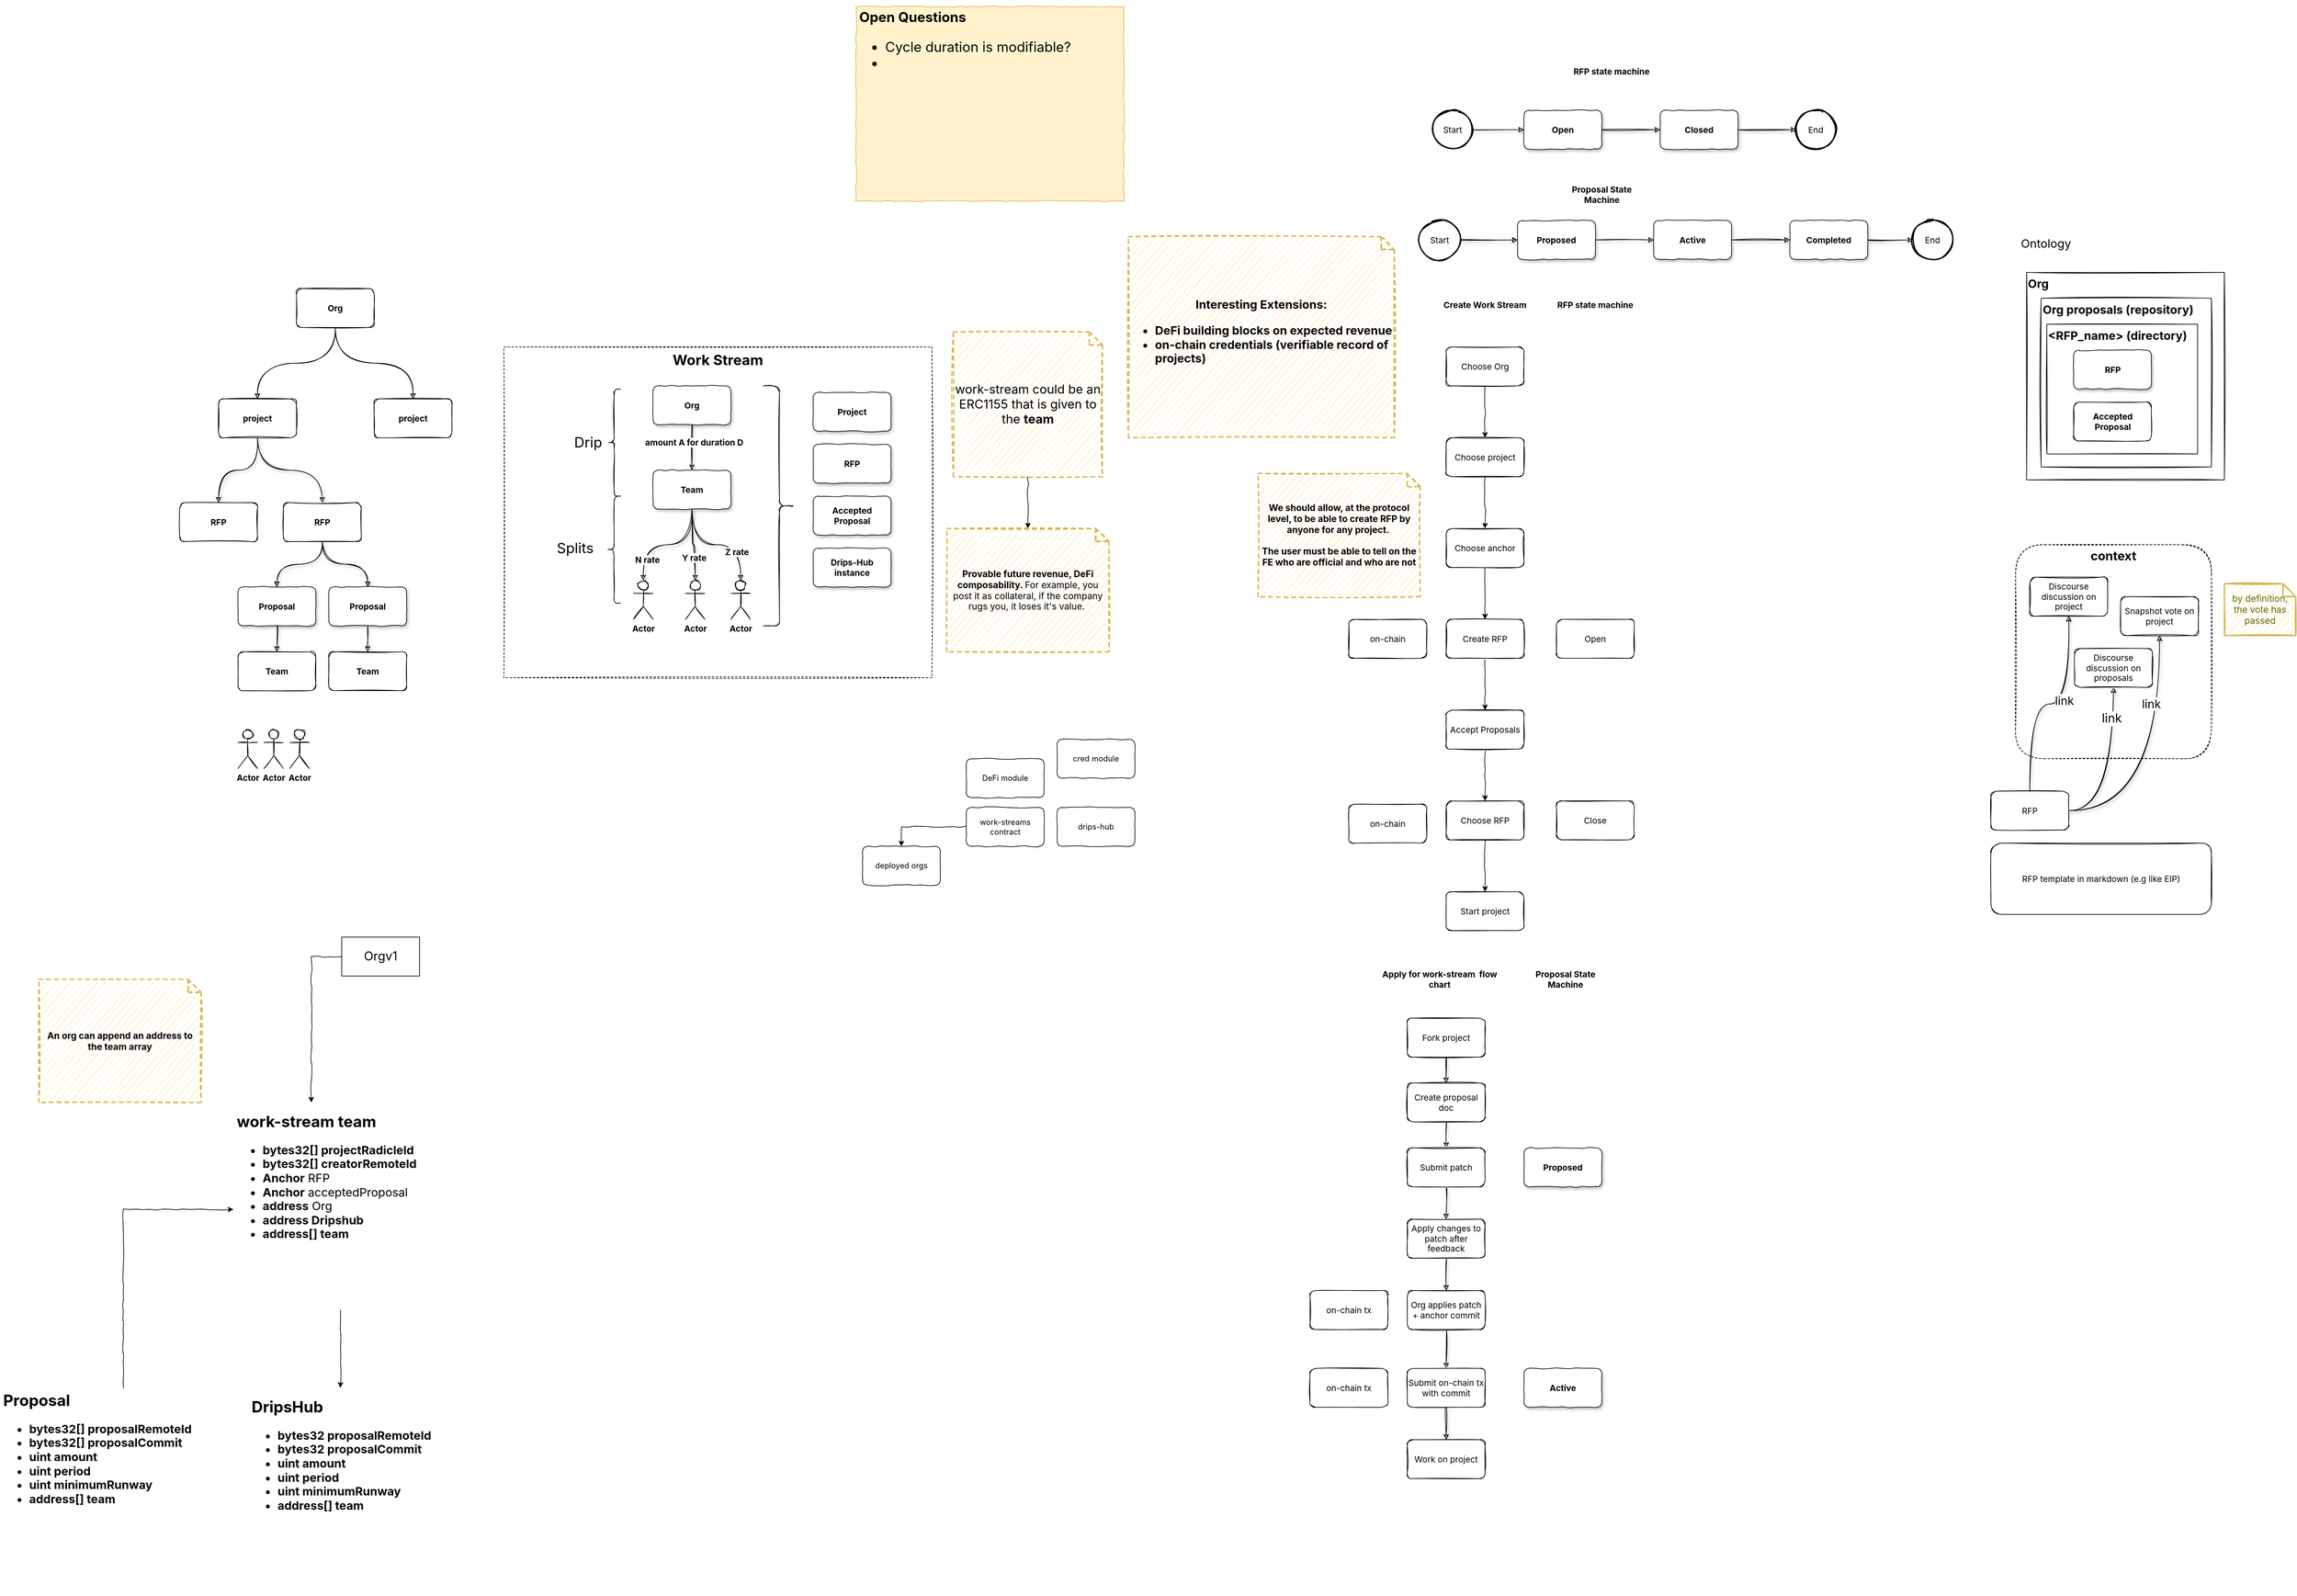 <mxfile version="15.9.6" type="github">
  <diagram id="aFoFvylehnQIZ880cugu" name="Page-1">
    <mxGraphModel dx="3543" dy="2469" grid="1" gridSize="10" guides="1" tooltips="1" connect="1" arrows="1" fold="1" page="1" pageScale="1" pageWidth="827" pageHeight="1169" math="0" shadow="0">
      <root>
        <mxCell id="0" />
        <mxCell id="1" parent="0" />
        <mxCell id="pgXHUsl6ziU6hxeNJN-O-145" value="&lt;b&gt;&lt;font style=&quot;font-size: 22px&quot;&gt;Work Stream&lt;/font&gt;&lt;/b&gt;" style="rounded=0;whiteSpace=wrap;html=1;shadow=0;glass=0;dashed=1;sketch=1;fontFamily=Inter;fontSize=18;strokeWidth=1;fillColor=none;verticalAlign=top;fontSource=https%3A%2F%2Ffonts.googleapis.com%2Fcss%3Ffamily%3DInter;comic=1;" parent="1" vertex="1">
          <mxGeometry x="-563" y="315" width="660" height="510" as="geometry" />
        </mxCell>
        <mxCell id="pgXHUsl6ziU6hxeNJN-O-133" value="&lt;span&gt;&lt;font style=&quot;font-size: 19px&quot;&gt;context&lt;/font&gt;&lt;/span&gt;" style="rounded=1;whiteSpace=wrap;html=1;shadow=0;glass=0;sketch=1;fontFamily=Inter;fontSource=https%3A%2F%2Ffonts.googleapis.com%2Fcss%3Ffamily%3DInter;fontSize=18;strokeWidth=1;dashed=1;fillColor=none;align=center;verticalAlign=top;fontStyle=1;comic=1;" parent="1" vertex="1">
          <mxGeometry x="1768" y="620" width="302" height="330" as="geometry" />
        </mxCell>
        <mxCell id="pgXHUsl6ziU6hxeNJN-O-117" value="Org" style="rounded=0;whiteSpace=wrap;html=1;shadow=0;glass=0;sketch=1;fontFamily=Inter;fontSource=https%3A%2F%2Ffonts.googleapis.com%2Fcss%3Ffamily%3DInter;fontSize=18;strokeWidth=1;verticalAlign=top;align=left;fontStyle=1;comic=1;" parent="1" vertex="1">
          <mxGeometry x="1785" y="200" width="305" height="320" as="geometry" />
        </mxCell>
        <mxCell id="pgXHUsl6ziU6hxeNJN-O-116" value="Org proposals (repository)" style="rounded=0;whiteSpace=wrap;html=1;shadow=0;glass=0;sketch=1;fontFamily=Inter;fontSource=https%3A%2F%2Ffonts.googleapis.com%2Fcss%3Ffamily%3DInter;fontSize=18;strokeWidth=1;verticalAlign=top;align=left;fontStyle=1;comic=1;" parent="1" vertex="1">
          <mxGeometry x="1807.5" y="240" width="262.5" height="260" as="geometry" />
        </mxCell>
        <mxCell id="pgXHUsl6ziU6hxeNJN-O-3" style="edgeStyle=orthogonalEdgeStyle;rounded=0;orthogonalLoop=1;jettySize=auto;html=1;entryX=0.5;entryY=0;entryDx=0;entryDy=0;sketch=1;fixDash=0;curveFitting=1;strokeOpacity=100;curved=1;fontStyle=1;fontSize=13;fontFamily=Inter;fontSource=https%3A%2F%2Ffonts.googleapis.com%2Fcss%3Ffamily%3DInter;comic=1;" parent="1" source="pgXHUsl6ziU6hxeNJN-O-1" target="pgXHUsl6ziU6hxeNJN-O-2" edge="1">
          <mxGeometry relative="1" as="geometry" />
        </mxCell>
        <mxCell id="pgXHUsl6ziU6hxeNJN-O-5" style="edgeStyle=orthogonalEdgeStyle;rounded=0;orthogonalLoop=1;jettySize=auto;html=1;entryX=0.5;entryY=0;entryDx=0;entryDy=0;sketch=1;fixDash=0;curveFitting=1;strokeOpacity=100;curved=1;fontStyle=1;fontSize=13;fontFamily=Inter;fontSource=https%3A%2F%2Ffonts.googleapis.com%2Fcss%3Ffamily%3DInter;comic=1;" parent="1" source="pgXHUsl6ziU6hxeNJN-O-1" target="pgXHUsl6ziU6hxeNJN-O-4" edge="1">
          <mxGeometry relative="1" as="geometry" />
        </mxCell>
        <mxCell id="pgXHUsl6ziU6hxeNJN-O-1" value="Org" style="rounded=1;whiteSpace=wrap;html=1;sketch=1;fixDash=0;curveFitting=1;glass=0;strokeOpacity=100;fontStyle=1;fontSize=13;fontFamily=Inter;fontSource=https%3A%2F%2Ffonts.googleapis.com%2Fcss%3Ffamily%3DInter;comic=1;" parent="1" vertex="1">
          <mxGeometry x="-883" y="225" width="120" height="60" as="geometry" />
        </mxCell>
        <mxCell id="pgXHUsl6ziU6hxeNJN-O-10" style="edgeStyle=orthogonalEdgeStyle;curved=1;rounded=0;sketch=1;curveFitting=1;orthogonalLoop=1;jettySize=auto;html=1;entryX=0.5;entryY=0;entryDx=0;entryDy=0;shadow=1;fontStyle=1;fontSize=13;fontFamily=Inter;fontSource=https%3A%2F%2Ffonts.googleapis.com%2Fcss%3Ffamily%3DInter;comic=1;" parent="1" source="pgXHUsl6ziU6hxeNJN-O-2" target="pgXHUsl6ziU6hxeNJN-O-9" edge="1">
          <mxGeometry relative="1" as="geometry" />
        </mxCell>
        <mxCell id="pgXHUsl6ziU6hxeNJN-O-11" style="edgeStyle=orthogonalEdgeStyle;curved=1;rounded=0;sketch=1;curveFitting=1;orthogonalLoop=1;jettySize=auto;html=1;shadow=1;fontStyle=1;fontSize=13;fontFamily=Inter;fontSource=https%3A%2F%2Ffonts.googleapis.com%2Fcss%3Ffamily%3DInter;comic=1;" parent="1" source="pgXHUsl6ziU6hxeNJN-O-2" target="pgXHUsl6ziU6hxeNJN-O-8" edge="1">
          <mxGeometry relative="1" as="geometry" />
        </mxCell>
        <mxCell id="pgXHUsl6ziU6hxeNJN-O-2" value="project" style="rounded=1;whiteSpace=wrap;html=1;sketch=1;fixDash=0;curveFitting=1;strokeOpacity=100;fontStyle=1;fontSize=13;fontFamily=Inter;fontSource=https%3A%2F%2Ffonts.googleapis.com%2Fcss%3Ffamily%3DInter;comic=1;" parent="1" vertex="1">
          <mxGeometry x="-1003" y="395" width="120" height="60" as="geometry" />
        </mxCell>
        <mxCell id="pgXHUsl6ziU6hxeNJN-O-4" value="project" style="rounded=1;whiteSpace=wrap;html=1;sketch=1;fixDash=0;curveFitting=1;strokeOpacity=100;fontStyle=1;fontSize=13;fontFamily=Inter;fontSource=https%3A%2F%2Ffonts.googleapis.com%2Fcss%3Ffamily%3DInter;comic=1;" parent="1" vertex="1">
          <mxGeometry x="-763" y="395" width="120" height="60" as="geometry" />
        </mxCell>
        <mxCell id="pgXHUsl6ziU6hxeNJN-O-12" style="edgeStyle=orthogonalEdgeStyle;curved=1;rounded=0;sketch=1;curveFitting=1;orthogonalLoop=1;jettySize=auto;html=1;shadow=1;entryX=0.5;entryY=0;entryDx=0;entryDy=0;fontStyle=1;fontSize=13;fontFamily=Inter;fontSource=https%3A%2F%2Ffonts.googleapis.com%2Fcss%3Ffamily%3DInter;comic=1;" parent="1" source="pgXHUsl6ziU6hxeNJN-O-8" target="pgXHUsl6ziU6hxeNJN-O-13" edge="1">
          <mxGeometry relative="1" as="geometry">
            <mxPoint x="-793" y="685" as="targetPoint" />
          </mxGeometry>
        </mxCell>
        <mxCell id="pgXHUsl6ziU6hxeNJN-O-15" style="edgeStyle=orthogonalEdgeStyle;curved=1;rounded=0;sketch=1;curveFitting=1;orthogonalLoop=1;jettySize=auto;html=1;shadow=1;fontStyle=1;fontSize=13;fontFamily=Inter;fontSource=https%3A%2F%2Ffonts.googleapis.com%2Fcss%3Ffamily%3DInter;comic=1;" parent="1" source="pgXHUsl6ziU6hxeNJN-O-8" target="pgXHUsl6ziU6hxeNJN-O-14" edge="1">
          <mxGeometry relative="1" as="geometry" />
        </mxCell>
        <mxCell id="pgXHUsl6ziU6hxeNJN-O-8" value="RFP" style="rounded=1;whiteSpace=wrap;html=1;sketch=1;fixDash=0;curveFitting=1;strokeOpacity=100;fontStyle=1;fontSize=13;fontFamily=Inter;fontSource=https%3A%2F%2Ffonts.googleapis.com%2Fcss%3Ffamily%3DInter;comic=1;" parent="1" vertex="1">
          <mxGeometry x="-903" y="555" width="120" height="60" as="geometry" />
        </mxCell>
        <mxCell id="pgXHUsl6ziU6hxeNJN-O-9" value="RFP" style="rounded=1;whiteSpace=wrap;html=1;sketch=1;fixDash=0;curveFitting=1;strokeOpacity=100;fontStyle=1;fontSize=13;fontFamily=Inter;fontSource=https%3A%2F%2Ffonts.googleapis.com%2Fcss%3Ffamily%3DInter;comic=1;" parent="1" vertex="1">
          <mxGeometry x="-1063" y="555" width="120" height="60" as="geometry" />
        </mxCell>
        <mxCell id="pgXHUsl6ziU6hxeNJN-O-16" style="edgeStyle=orthogonalEdgeStyle;curved=1;rounded=0;sketch=1;curveFitting=1;orthogonalLoop=1;jettySize=auto;html=1;shadow=1;fontStyle=1;fontSize=13;fontFamily=Inter;fontSource=https%3A%2F%2Ffonts.googleapis.com%2Fcss%3Ffamily%3DInter;comic=1;" parent="1" source="pgXHUsl6ziU6hxeNJN-O-13" edge="1">
          <mxGeometry relative="1" as="geometry">
            <mxPoint x="-773" y="785" as="targetPoint" />
          </mxGeometry>
        </mxCell>
        <mxCell id="pgXHUsl6ziU6hxeNJN-O-13" value="Proposal" style="rounded=1;whiteSpace=wrap;html=1;shadow=1;glass=0;fontStyle=1;fontSize=13;fontFamily=Inter;fontSource=https%3A%2F%2Ffonts.googleapis.com%2Fcss%3Ffamily%3DInter;comic=1;" parent="1" vertex="1">
          <mxGeometry x="-833" y="685" width="120" height="60" as="geometry" />
        </mxCell>
        <mxCell id="pgXHUsl6ziU6hxeNJN-O-44" style="edgeStyle=orthogonalEdgeStyle;curved=1;rounded=0;sketch=1;curveFitting=1;orthogonalLoop=1;jettySize=auto;html=1;entryX=0.5;entryY=0;entryDx=0;entryDy=0;shadow=1;fontStyle=1;fontSize=13;fontFamily=Inter;fontSource=https%3A%2F%2Ffonts.googleapis.com%2Fcss%3Ffamily%3DInter;comic=1;" parent="1" source="pgXHUsl6ziU6hxeNJN-O-14" target="pgXHUsl6ziU6hxeNJN-O-43" edge="1">
          <mxGeometry relative="1" as="geometry" />
        </mxCell>
        <mxCell id="pgXHUsl6ziU6hxeNJN-O-14" value="Proposal" style="rounded=1;whiteSpace=wrap;html=1;shadow=1;glass=0;fontStyle=1;fontSize=13;fontFamily=Inter;fontSource=https%3A%2F%2Ffonts.googleapis.com%2Fcss%3Ffamily%3DInter;comic=1;" parent="1" vertex="1">
          <mxGeometry x="-973" y="685" width="120" height="60" as="geometry" />
        </mxCell>
        <mxCell id="pgXHUsl6ziU6hxeNJN-O-40" value="Proposal State&lt;br style=&quot;font-size: 13px;&quot;&gt;Machine" style="text;html=1;strokeColor=none;fillColor=none;align=center;verticalAlign=middle;whiteSpace=wrap;rounded=0;shadow=1;glass=0;sketch=1;fontStyle=1;strokeWidth=0;fontFamily=Inter;fontSource=https%3A%2F%2Ffonts.googleapis.com%2Fcss%3Ffamily%3DInter;fontSize=13;comic=1;" parent="1" vertex="1">
          <mxGeometry x="1040" y="50" width="180" height="60" as="geometry" />
        </mxCell>
        <mxCell id="pgXHUsl6ziU6hxeNJN-O-42" value="Team" style="rounded=1;whiteSpace=wrap;html=1;shadow=0;glass=0;sketch=1;strokeWidth=1;fontStyle=1;fontSize=13;fontFamily=Inter;fontSource=https%3A%2F%2Ffonts.googleapis.com%2Fcss%3Ffamily%3DInter;comic=1;" parent="1" vertex="1">
          <mxGeometry x="-833" y="785" width="120" height="60" as="geometry" />
        </mxCell>
        <mxCell id="pgXHUsl6ziU6hxeNJN-O-43" value="Team" style="rounded=1;whiteSpace=wrap;html=1;shadow=0;glass=0;sketch=1;strokeWidth=1;fontStyle=1;fontSize=13;fontFamily=Inter;fontSource=https%3A%2F%2Ffonts.googleapis.com%2Fcss%3Ffamily%3DInter;comic=1;" parent="1" vertex="1">
          <mxGeometry x="-973" y="785" width="120" height="60" as="geometry" />
        </mxCell>
        <mxCell id="pgXHUsl6ziU6hxeNJN-O-47" value="Actor" style="shape=umlActor;verticalLabelPosition=bottom;verticalAlign=top;html=1;outlineConnect=0;rounded=1;shadow=0;glass=0;sketch=1;strokeWidth=1;fontStyle=1;fontSize=13;fontFamily=Inter;fontSource=https%3A%2F%2Ffonts.googleapis.com%2Fcss%3Ffamily%3DInter;comic=1;" parent="1" vertex="1">
          <mxGeometry x="-973" y="905" width="30" height="60" as="geometry" />
        </mxCell>
        <mxCell id="pgXHUsl6ziU6hxeNJN-O-48" value="Actor" style="shape=umlActor;verticalLabelPosition=bottom;verticalAlign=top;html=1;outlineConnect=0;rounded=1;shadow=0;glass=0;sketch=1;strokeWidth=1;fontStyle=1;fontSize=13;fontFamily=Inter;fontSource=https%3A%2F%2Ffonts.googleapis.com%2Fcss%3Ffamily%3DInter;comic=1;" parent="1" vertex="1">
          <mxGeometry x="-363" y="675" width="30" height="60" as="geometry" />
        </mxCell>
        <mxCell id="pgXHUsl6ziU6hxeNJN-O-59" style="edgeStyle=orthogonalEdgeStyle;curved=1;rounded=0;sketch=1;curveFitting=1;orthogonalLoop=1;jettySize=auto;html=1;entryX=0.5;entryY=0;entryDx=0;entryDy=0;shadow=1;fontFamily=Inter;fontSource=https%3A%2F%2Ffonts.googleapis.com%2Fcss%3Ffamily%3DInter;fontSize=13;comic=1;" parent="1" source="pgXHUsl6ziU6hxeNJN-O-49" target="pgXHUsl6ziU6hxeNJN-O-50" edge="1">
          <mxGeometry relative="1" as="geometry" />
        </mxCell>
        <mxCell id="pgXHUsl6ziU6hxeNJN-O-60" value="amount A for duration D" style="edgeLabel;html=1;align=center;verticalAlign=middle;resizable=0;points=[];fontSize=13;fontFamily=Inter;fontStyle=1;fontSource=https%3A%2F%2Ffonts.googleapis.com%2Fcss%3Ffamily%3DInter;comic=1;" parent="pgXHUsl6ziU6hxeNJN-O-59" vertex="1" connectable="0">
          <mxGeometry x="-0.233" y="3" relative="1" as="geometry">
            <mxPoint as="offset" />
          </mxGeometry>
        </mxCell>
        <mxCell id="pgXHUsl6ziU6hxeNJN-O-49" value="Org" style="rounded=1;whiteSpace=wrap;html=1;shadow=1;glass=0;fontStyle=1;fontSize=13;fontFamily=Inter;fontSource=https%3A%2F%2Ffonts.googleapis.com%2Fcss%3Ffamily%3DInter;comic=1;" parent="1" vertex="1">
          <mxGeometry x="-333" y="375" width="120" height="60" as="geometry" />
        </mxCell>
        <mxCell id="pgXHUsl6ziU6hxeNJN-O-53" style="edgeStyle=orthogonalEdgeStyle;curved=1;rounded=0;sketch=1;curveFitting=1;orthogonalLoop=1;jettySize=auto;html=1;shadow=1;entryX=0.5;entryY=0;entryDx=0;entryDy=0;entryPerimeter=0;fontStyle=1;fontSize=13;fontFamily=Inter;fontSource=https%3A%2F%2Ffonts.googleapis.com%2Fcss%3Ffamily%3DInter;comic=1;" parent="1" source="pgXHUsl6ziU6hxeNJN-O-50" target="pgXHUsl6ziU6hxeNJN-O-48" edge="1">
          <mxGeometry relative="1" as="geometry">
            <mxPoint x="-343.0" y="605" as="targetPoint" />
          </mxGeometry>
        </mxCell>
        <mxCell id="pgXHUsl6ziU6hxeNJN-O-56" value="N rate" style="edgeLabel;html=1;align=center;verticalAlign=middle;resizable=0;points=[];fontStyle=1;fontSize=13;fontFamily=Inter;fontSource=https%3A%2F%2Ffonts.googleapis.com%2Fcss%3Ffamily%3DInter;comic=1;" parent="pgXHUsl6ziU6hxeNJN-O-53" vertex="1" connectable="0">
          <mxGeometry x="0.655" y="6" relative="1" as="geometry">
            <mxPoint as="offset" />
          </mxGeometry>
        </mxCell>
        <mxCell id="pgXHUsl6ziU6hxeNJN-O-54" style="edgeStyle=orthogonalEdgeStyle;curved=1;rounded=0;sketch=1;curveFitting=1;orthogonalLoop=1;jettySize=auto;html=1;entryX=0.5;entryY=0;entryDx=0;entryDy=0;entryPerimeter=0;shadow=1;fontStyle=1;fontSize=13;fontFamily=Inter;fontSource=https%3A%2F%2Ffonts.googleapis.com%2Fcss%3Ffamily%3DInter;comic=1;" parent="1" source="pgXHUsl6ziU6hxeNJN-O-50" target="pgXHUsl6ziU6hxeNJN-O-51" edge="1">
          <mxGeometry relative="1" as="geometry" />
        </mxCell>
        <mxCell id="pgXHUsl6ziU6hxeNJN-O-57" value="Y rate" style="edgeLabel;html=1;align=center;verticalAlign=middle;resizable=0;points=[];fontStyle=1;fontSize=13;fontFamily=Inter;fontSource=https%3A%2F%2Ffonts.googleapis.com%2Fcss%3Ffamily%3DInter;comic=1;" parent="pgXHUsl6ziU6hxeNJN-O-54" vertex="1" connectable="0">
          <mxGeometry x="0.387" y="-2" relative="1" as="geometry">
            <mxPoint as="offset" />
          </mxGeometry>
        </mxCell>
        <mxCell id="pgXHUsl6ziU6hxeNJN-O-55" style="edgeStyle=orthogonalEdgeStyle;curved=1;rounded=0;sketch=1;curveFitting=1;orthogonalLoop=1;jettySize=auto;html=1;entryX=0.5;entryY=0;entryDx=0;entryDy=0;entryPerimeter=0;shadow=1;fontStyle=1;fontSize=13;fontFamily=Inter;fontSource=https%3A%2F%2Ffonts.googleapis.com%2Fcss%3Ffamily%3DInter;comic=1;" parent="1" source="pgXHUsl6ziU6hxeNJN-O-50" target="pgXHUsl6ziU6hxeNJN-O-52" edge="1">
          <mxGeometry relative="1" as="geometry" />
        </mxCell>
        <mxCell id="pgXHUsl6ziU6hxeNJN-O-58" value="Z rate" style="edgeLabel;html=1;align=center;verticalAlign=middle;resizable=0;points=[];fontStyle=1;fontSize=13;fontFamily=Inter;fontSource=https%3A%2F%2Ffonts.googleapis.com%2Fcss%3Ffamily%3DInter;comic=1;" parent="pgXHUsl6ziU6hxeNJN-O-55" vertex="1" connectable="0">
          <mxGeometry x="0.523" y="-6" relative="1" as="geometry">
            <mxPoint as="offset" />
          </mxGeometry>
        </mxCell>
        <mxCell id="pgXHUsl6ziU6hxeNJN-O-50" value="Team" style="rounded=1;whiteSpace=wrap;html=1;shadow=1;glass=0;fontStyle=1;fontSize=13;fontFamily=Inter;fontSource=https%3A%2F%2Ffonts.googleapis.com%2Fcss%3Ffamily%3DInter;comic=1;" parent="1" vertex="1">
          <mxGeometry x="-333" y="505" width="120" height="60" as="geometry" />
        </mxCell>
        <mxCell id="pgXHUsl6ziU6hxeNJN-O-51" value="Actor" style="shape=umlActor;verticalLabelPosition=bottom;verticalAlign=top;html=1;outlineConnect=0;rounded=1;shadow=0;glass=0;sketch=1;strokeWidth=1;fontStyle=1;fontSize=13;fontFamily=Inter;fontSource=https%3A%2F%2Ffonts.googleapis.com%2Fcss%3Ffamily%3DInter;comic=1;" parent="1" vertex="1">
          <mxGeometry x="-283" y="675" width="30" height="60" as="geometry" />
        </mxCell>
        <mxCell id="pgXHUsl6ziU6hxeNJN-O-52" value="Actor" style="shape=umlActor;verticalLabelPosition=bottom;verticalAlign=top;html=1;outlineConnect=0;rounded=1;shadow=0;glass=0;sketch=1;strokeWidth=1;fontStyle=1;fontSize=13;fontFamily=Inter;fontSource=https%3A%2F%2Ffonts.googleapis.com%2Fcss%3Ffamily%3DInter;comic=1;" parent="1" vertex="1">
          <mxGeometry x="-213" y="675" width="30" height="60" as="geometry" />
        </mxCell>
        <mxCell id="pgXHUsl6ziU6hxeNJN-O-61" value="RFP" style="rounded=1;whiteSpace=wrap;html=1;shadow=1;glass=0;fontStyle=1;fontSize=13;fontFamily=Inter;fontSource=https%3A%2F%2Ffonts.googleapis.com%2Fcss%3Ffamily%3DInter;comic=1;" parent="1" vertex="1">
          <mxGeometry x="-86" y="465" width="120" height="60" as="geometry" />
        </mxCell>
        <mxCell id="pgXHUsl6ziU6hxeNJN-O-62" value="" style="shape=curlyBracket;whiteSpace=wrap;html=1;rounded=1;flipH=1;shadow=0;glass=0;sketch=1;fontFamily=Inter;fontSource=https%3A%2F%2Ffonts.googleapis.com%2Fcss%3Ffamily%3DInter;fontSize=13;strokeWidth=1;comic=1;" parent="1" vertex="1">
          <mxGeometry x="-163" y="375" width="50" height="370" as="geometry" />
        </mxCell>
        <mxCell id="pgXHUsl6ziU6hxeNJN-O-63" value="Accepted Proposal" style="rounded=1;whiteSpace=wrap;html=1;shadow=1;glass=0;fontStyle=1;fontSize=13;fontFamily=Inter;fontSource=https%3A%2F%2Ffonts.googleapis.com%2Fcss%3Ffamily%3DInter;comic=1;" parent="1" vertex="1">
          <mxGeometry x="-86" y="545" width="120" height="60" as="geometry" />
        </mxCell>
        <mxCell id="pgXHUsl6ziU6hxeNJN-O-65" style="edgeStyle=orthogonalEdgeStyle;curved=1;rounded=0;sketch=1;curveFitting=1;orthogonalLoop=1;jettySize=auto;html=1;shadow=1;fontFamily=Inter;fontSource=https%3A%2F%2Ffonts.googleapis.com%2Fcss%3Ffamily%3DInter;fontSize=13;comic=1;" parent="1" source="pgXHUsl6ziU6hxeNJN-O-64" edge="1">
          <mxGeometry relative="1" as="geometry">
            <mxPoint x="1210" y="150" as="targetPoint" />
          </mxGeometry>
        </mxCell>
        <mxCell id="pgXHUsl6ziU6hxeNJN-O-64" value="Proposed" style="rounded=1;whiteSpace=wrap;html=1;shadow=1;glass=0;fontStyle=1;fontSize=13;fontFamily=Inter;fontSource=https%3A%2F%2Ffonts.googleapis.com%2Fcss%3Ffamily%3DInter;comic=1;" parent="1" vertex="1">
          <mxGeometry x="1000" y="120" width="120" height="60" as="geometry" />
        </mxCell>
        <mxCell id="pgXHUsl6ziU6hxeNJN-O-67" style="edgeStyle=orthogonalEdgeStyle;curved=1;rounded=0;sketch=1;curveFitting=1;orthogonalLoop=1;jettySize=auto;html=1;shadow=1;fontFamily=Inter;fontSource=https%3A%2F%2Ffonts.googleapis.com%2Fcss%3Ffamily%3DInter;fontSize=13;comic=1;" parent="1" source="pgXHUsl6ziU6hxeNJN-O-66" edge="1">
          <mxGeometry relative="1" as="geometry">
            <mxPoint x="1420" y="150" as="targetPoint" />
          </mxGeometry>
        </mxCell>
        <mxCell id="pgXHUsl6ziU6hxeNJN-O-66" value="Active" style="rounded=1;whiteSpace=wrap;html=1;shadow=1;glass=0;fontStyle=1;fontSize=13;fontFamily=Inter;fontSource=https%3A%2F%2Ffonts.googleapis.com%2Fcss%3Ffamily%3DInter;comic=1;" parent="1" vertex="1">
          <mxGeometry x="1210" y="120" width="120" height="60" as="geometry" />
        </mxCell>
        <mxCell id="pgXHUsl6ziU6hxeNJN-O-73" style="edgeStyle=orthogonalEdgeStyle;curved=1;rounded=0;sketch=1;curveFitting=1;orthogonalLoop=1;jettySize=auto;html=1;entryX=0;entryY=0.5;entryDx=0;entryDy=0;entryPerimeter=0;shadow=1;fontFamily=Inter;fontSource=https%3A%2F%2Ffonts.googleapis.com%2Fcss%3Ffamily%3DInter;fontSize=13;comic=1;" parent="1" source="pgXHUsl6ziU6hxeNJN-O-68" target="pgXHUsl6ziU6hxeNJN-O-72" edge="1">
          <mxGeometry relative="1" as="geometry" />
        </mxCell>
        <mxCell id="pgXHUsl6ziU6hxeNJN-O-68" value="Completed" style="rounded=1;whiteSpace=wrap;html=1;shadow=1;glass=0;fontStyle=1;fontSize=13;fontFamily=Inter;fontSource=https%3A%2F%2Ffonts.googleapis.com%2Fcss%3Ffamily%3DInter;comic=1;" parent="1" vertex="1">
          <mxGeometry x="1420" y="120" width="120" height="60" as="geometry" />
        </mxCell>
        <mxCell id="pgXHUsl6ziU6hxeNJN-O-70" style="edgeStyle=orthogonalEdgeStyle;curved=1;rounded=0;sketch=1;curveFitting=1;orthogonalLoop=1;jettySize=auto;html=1;entryX=0;entryY=0.5;entryDx=0;entryDy=0;shadow=1;fontFamily=Inter;fontSource=https%3A%2F%2Ffonts.googleapis.com%2Fcss%3Ffamily%3DInter;fontSize=13;comic=1;" parent="1" source="pgXHUsl6ziU6hxeNJN-O-69" target="pgXHUsl6ziU6hxeNJN-O-64" edge="1">
          <mxGeometry relative="1" as="geometry" />
        </mxCell>
        <mxCell id="pgXHUsl6ziU6hxeNJN-O-69" value="Start" style="strokeWidth=2;html=1;shape=mxgraph.flowchart.start_2;whiteSpace=wrap;rounded=1;shadow=0;glass=0;sketch=1;fontFamily=Inter;fontSource=https%3A%2F%2Ffonts.googleapis.com%2Fcss%3Ffamily%3DInter;fontSize=13;comic=1;" parent="1" vertex="1">
          <mxGeometry x="850" y="120" width="60" height="60" as="geometry" />
        </mxCell>
        <mxCell id="pgXHUsl6ziU6hxeNJN-O-72" value="End" style="strokeWidth=2;html=1;shape=mxgraph.flowchart.start_2;whiteSpace=wrap;rounded=1;shadow=0;glass=0;sketch=1;fontFamily=Inter;fontSource=https%3A%2F%2Ffonts.googleapis.com%2Fcss%3Ffamily%3DInter;fontSize=13;comic=1;" parent="1" vertex="1">
          <mxGeometry x="1610" y="120" width="60" height="60" as="geometry" />
        </mxCell>
        <mxCell id="pgXHUsl6ziU6hxeNJN-O-76" value="Actor" style="shape=umlActor;verticalLabelPosition=bottom;verticalAlign=top;html=1;outlineConnect=0;rounded=1;shadow=0;glass=0;sketch=1;strokeWidth=1;fontStyle=1;fontSize=13;fontFamily=Inter;fontSource=https%3A%2F%2Ffonts.googleapis.com%2Fcss%3Ffamily%3DInter;comic=1;" parent="1" vertex="1">
          <mxGeometry x="-933" y="905" width="30" height="60" as="geometry" />
        </mxCell>
        <mxCell id="pgXHUsl6ziU6hxeNJN-O-77" value="Actor" style="shape=umlActor;verticalLabelPosition=bottom;verticalAlign=top;html=1;outlineConnect=0;rounded=1;shadow=0;glass=0;sketch=1;strokeWidth=1;fontStyle=1;fontSize=13;fontFamily=Inter;fontSource=https%3A%2F%2Ffonts.googleapis.com%2Fcss%3Ffamily%3DInter;comic=1;" parent="1" vertex="1">
          <mxGeometry x="-893" y="905" width="30" height="60" as="geometry" />
        </mxCell>
        <mxCell id="pgXHUsl6ziU6hxeNJN-O-165" style="edgeStyle=orthogonalEdgeStyle;curved=1;rounded=0;sketch=1;curveFitting=1;orthogonalLoop=1;jettySize=auto;html=1;entryX=0.5;entryY=0;entryDx=0;entryDy=0;shadow=1;fontFamily=Inter;fontSize=19;fontColor=#000000;fontSource=https%3A%2F%2Ffonts.googleapis.com%2Fcss%3Ffamily%3DInter;comic=1;" parent="1" source="pgXHUsl6ziU6hxeNJN-O-78" target="pgXHUsl6ziU6hxeNJN-O-79" edge="1">
          <mxGeometry relative="1" as="geometry" />
        </mxCell>
        <mxCell id="pgXHUsl6ziU6hxeNJN-O-78" value="Fork project" style="rounded=1;whiteSpace=wrap;html=1;shadow=0;glass=0;sketch=1;fontFamily=Inter;fontSource=https%3A%2F%2Ffonts.googleapis.com%2Fcss%3Ffamily%3DInter;fontSize=13;strokeWidth=1;comic=1;" parent="1" vertex="1">
          <mxGeometry x="830" y="1350" width="120" height="60" as="geometry" />
        </mxCell>
        <mxCell id="pgXHUsl6ziU6hxeNJN-O-166" style="edgeStyle=orthogonalEdgeStyle;curved=1;rounded=0;sketch=1;curveFitting=1;orthogonalLoop=1;jettySize=auto;html=1;entryX=0.5;entryY=0;entryDx=0;entryDy=0;shadow=1;fontFamily=Inter;fontSize=19;fontColor=#000000;fontSource=https%3A%2F%2Ffonts.googleapis.com%2Fcss%3Ffamily%3DInter;comic=1;" parent="1" source="pgXHUsl6ziU6hxeNJN-O-79" target="pgXHUsl6ziU6hxeNJN-O-81" edge="1">
          <mxGeometry relative="1" as="geometry" />
        </mxCell>
        <mxCell id="pgXHUsl6ziU6hxeNJN-O-79" value="Create proposal doc" style="rounded=1;whiteSpace=wrap;html=1;shadow=0;glass=0;sketch=1;fontFamily=Inter;fontSource=https%3A%2F%2Ffonts.googleapis.com%2Fcss%3Ffamily%3DInter;fontSize=13;strokeWidth=1;comic=1;" parent="1" vertex="1">
          <mxGeometry x="830" y="1450" width="120" height="60" as="geometry" />
        </mxCell>
        <mxCell id="pgXHUsl6ziU6hxeNJN-O-95" style="edgeStyle=orthogonalEdgeStyle;curved=1;rounded=0;sketch=1;curveFitting=1;orthogonalLoop=1;jettySize=auto;html=1;shadow=1;fontFamily=Inter;fontSource=https%3A%2F%2Ffonts.googleapis.com%2Fcss%3Ffamily%3DInter;fontSize=13;comic=1;" parent="1" source="pgXHUsl6ziU6hxeNJN-O-81" target="pgXHUsl6ziU6hxeNJN-O-93" edge="1">
          <mxGeometry relative="1" as="geometry" />
        </mxCell>
        <mxCell id="pgXHUsl6ziU6hxeNJN-O-81" value="Submit patch" style="rounded=1;whiteSpace=wrap;html=1;shadow=0;glass=0;sketch=1;fontFamily=Inter;fontSource=https%3A%2F%2Ffonts.googleapis.com%2Fcss%3Ffamily%3DInter;fontSize=13;strokeWidth=1;comic=1;" parent="1" vertex="1">
          <mxGeometry x="830" y="1550" width="120" height="60" as="geometry" />
        </mxCell>
        <mxCell id="pgXHUsl6ziU6hxeNJN-O-147" style="edgeStyle=orthogonalEdgeStyle;curved=1;rounded=0;sketch=1;curveFitting=1;orthogonalLoop=1;jettySize=auto;html=1;entryX=0.5;entryY=0;entryDx=0;entryDy=0;shadow=1;fontFamily=Inter;fontSize=22;fontSource=https%3A%2F%2Ffonts.googleapis.com%2Fcss%3Ffamily%3DInter;comic=1;" parent="1" source="pgXHUsl6ziU6hxeNJN-O-84" target="pgXHUsl6ziU6hxeNJN-O-98" edge="1">
          <mxGeometry relative="1" as="geometry" />
        </mxCell>
        <mxCell id="pgXHUsl6ziU6hxeNJN-O-84" value="Org applies patch + anchor commit" style="rounded=1;whiteSpace=wrap;html=1;shadow=0;glass=0;sketch=1;fontFamily=Inter;fontSource=https%3A%2F%2Ffonts.googleapis.com%2Fcss%3Ffamily%3DInter;fontSize=13;strokeWidth=1;comic=1;" parent="1" vertex="1">
          <mxGeometry x="830" y="1770" width="120" height="60" as="geometry" />
        </mxCell>
        <mxCell id="pgXHUsl6ziU6hxeNJN-O-90" value="Proposed" style="rounded=1;whiteSpace=wrap;html=1;shadow=1;glass=0;fontStyle=1;fontSize=13;fontFamily=Inter;fontSource=https%3A%2F%2Ffonts.googleapis.com%2Fcss%3Ffamily%3DInter;comic=1;" parent="1" vertex="1">
          <mxGeometry x="1010" y="1550" width="120" height="60" as="geometry" />
        </mxCell>
        <mxCell id="pgXHUsl6ziU6hxeNJN-O-91" value="Active" style="rounded=1;whiteSpace=wrap;html=1;shadow=1;glass=0;fontStyle=1;fontSize=13;fontFamily=Inter;fontSource=https%3A%2F%2Ffonts.googleapis.com%2Fcss%3Ffamily%3DInter;comic=1;" parent="1" vertex="1">
          <mxGeometry x="1010" y="1890" width="120" height="60" as="geometry" />
        </mxCell>
        <mxCell id="pgXHUsl6ziU6hxeNJN-O-94" style="edgeStyle=orthogonalEdgeStyle;curved=1;rounded=0;sketch=1;curveFitting=1;orthogonalLoop=1;jettySize=auto;html=1;entryX=0.5;entryY=0;entryDx=0;entryDy=0;shadow=1;fontFamily=Inter;fontSource=https%3A%2F%2Ffonts.googleapis.com%2Fcss%3Ffamily%3DInter;fontSize=13;comic=1;" parent="1" source="pgXHUsl6ziU6hxeNJN-O-93" target="pgXHUsl6ziU6hxeNJN-O-84" edge="1">
          <mxGeometry relative="1" as="geometry" />
        </mxCell>
        <mxCell id="pgXHUsl6ziU6hxeNJN-O-93" value="Apply changes to patch after feedback" style="rounded=1;whiteSpace=wrap;html=1;shadow=0;glass=0;sketch=1;fontFamily=Inter;fontSource=https%3A%2F%2Ffonts.googleapis.com%2Fcss%3Ffamily%3DInter;fontSize=13;strokeWidth=1;comic=1;" parent="1" vertex="1">
          <mxGeometry x="830" y="1660" width="120" height="60" as="geometry" />
        </mxCell>
        <mxCell id="pgXHUsl6ziU6hxeNJN-O-146" style="edgeStyle=orthogonalEdgeStyle;curved=1;rounded=0;sketch=1;curveFitting=1;orthogonalLoop=1;jettySize=auto;html=1;entryX=0.5;entryY=0;entryDx=0;entryDy=0;shadow=1;fontFamily=Inter;fontSize=22;fontSource=https%3A%2F%2Ffonts.googleapis.com%2Fcss%3Ffamily%3DInter;comic=1;" parent="1" source="pgXHUsl6ziU6hxeNJN-O-98" target="pgXHUsl6ziU6hxeNJN-O-99" edge="1">
          <mxGeometry relative="1" as="geometry" />
        </mxCell>
        <mxCell id="pgXHUsl6ziU6hxeNJN-O-98" value="Submit on-chain tx with commit" style="rounded=1;whiteSpace=wrap;html=1;shadow=0;glass=0;sketch=1;fontFamily=Inter;fontSource=https%3A%2F%2Ffonts.googleapis.com%2Fcss%3Ffamily%3DInter;fontSize=13;strokeWidth=1;comic=1;" parent="1" vertex="1">
          <mxGeometry x="830" y="1890" width="120" height="60" as="geometry" />
        </mxCell>
        <mxCell id="pgXHUsl6ziU6hxeNJN-O-99" value="Work on project" style="rounded=1;whiteSpace=wrap;html=1;shadow=0;glass=0;sketch=1;fontFamily=Inter;fontSource=https%3A%2F%2Ffonts.googleapis.com%2Fcss%3Ffamily%3DInter;fontSize=13;strokeWidth=1;comic=1;" parent="1" vertex="1">
          <mxGeometry x="830" y="2000" width="120" height="60" as="geometry" />
        </mxCell>
        <mxCell id="pgXHUsl6ziU6hxeNJN-O-110" value="Proposal State&lt;br style=&quot;font-size: 13px;&quot;&gt;Machine" style="text;html=1;strokeColor=none;fillColor=none;align=center;verticalAlign=middle;whiteSpace=wrap;rounded=0;shadow=1;glass=0;sketch=1;fontStyle=1;strokeWidth=0;fontFamily=Inter;fontSource=https%3A%2F%2Ffonts.googleapis.com%2Fcss%3Ffamily%3DInter;fontSize=13;comic=1;" parent="1" vertex="1">
          <mxGeometry x="984" y="1260" width="180" height="60" as="geometry" />
        </mxCell>
        <mxCell id="pgXHUsl6ziU6hxeNJN-O-111" value="Apply for work-stream&amp;nbsp; flow chart" style="text;html=1;strokeColor=none;fillColor=none;align=center;verticalAlign=middle;whiteSpace=wrap;rounded=0;shadow=1;glass=0;sketch=1;fontStyle=1;strokeWidth=0;fontFamily=Inter;fontSource=https%3A%2F%2Ffonts.googleapis.com%2Fcss%3Ffamily%3DInter;fontSize=13;comic=1;" parent="1" vertex="1">
          <mxGeometry x="790" y="1260" width="180" height="60" as="geometry" />
        </mxCell>
        <mxCell id="pgXHUsl6ziU6hxeNJN-O-112" value="&amp;lt;RFP_name&amp;gt; (directory)" style="rounded=0;whiteSpace=wrap;html=1;shadow=0;glass=0;sketch=1;fontFamily=Inter;fontSource=https%3A%2F%2Ffonts.googleapis.com%2Fcss%3Ffamily%3DInter;fontSize=18;strokeWidth=1;align=left;verticalAlign=top;fontStyle=1;comic=1;" parent="1" vertex="1">
          <mxGeometry x="1816.25" y="280" width="232.5" height="200" as="geometry" />
        </mxCell>
        <mxCell id="pgXHUsl6ziU6hxeNJN-O-114" value="RFP" style="rounded=1;whiteSpace=wrap;html=1;shadow=1;glass=0;fontStyle=1;fontSize=13;fontFamily=Inter;fontSource=https%3A%2F%2Ffonts.googleapis.com%2Fcss%3Ffamily%3DInter;comic=1;" parent="1" vertex="1">
          <mxGeometry x="1857.5" y="320" width="120" height="60" as="geometry" />
        </mxCell>
        <mxCell id="pgXHUsl6ziU6hxeNJN-O-115" value="Accepted Proposal" style="rounded=1;whiteSpace=wrap;html=1;shadow=0;glass=0;sketch=1;fontFamily=Inter;fontSource=https%3A%2F%2Ffonts.googleapis.com%2Fcss%3Ffamily%3DInter;fontSize=13;strokeWidth=1;fontStyle=1;comic=1;" parent="1" vertex="1">
          <mxGeometry x="1857.5" y="400" width="120" height="60" as="geometry" />
        </mxCell>
        <mxCell id="pgXHUsl6ziU6hxeNJN-O-119" value="Ontology" style="text;html=1;strokeColor=none;fillColor=none;align=center;verticalAlign=middle;whiteSpace=wrap;rounded=0;shadow=0;glass=0;sketch=1;fontFamily=Inter;fontSource=https%3A%2F%2Ffonts.googleapis.com%2Fcss%3Ffamily%3DInter;fontSize=18;comic=1;" parent="1" vertex="1">
          <mxGeometry x="1785" y="140" width="60" height="30" as="geometry" />
        </mxCell>
        <mxCell id="pgXHUsl6ziU6hxeNJN-O-125" style="edgeStyle=orthogonalEdgeStyle;curved=1;rounded=0;sketch=1;curveFitting=1;orthogonalLoop=1;jettySize=auto;html=1;shadow=1;fontFamily=Inter;fontSource=https%3A%2F%2Ffonts.googleapis.com%2Fcss%3Ffamily%3DInter;fontSize=18;comic=1;" parent="1" source="pgXHUsl6ziU6hxeNJN-O-122" edge="1">
          <mxGeometry relative="1" as="geometry">
            <mxPoint x="1850.0" y="730" as="targetPoint" />
          </mxGeometry>
        </mxCell>
        <mxCell id="pgXHUsl6ziU6hxeNJN-O-126" value="link" style="edgeLabel;html=1;align=center;verticalAlign=middle;resizable=0;points=[];fontSize=18;fontFamily=Inter;fontSource=https%3A%2F%2Ffonts.googleapis.com%2Fcss%3Ffamily%3DInter;comic=1;" parent="pgXHUsl6ziU6hxeNJN-O-125" vertex="1" connectable="0">
          <mxGeometry x="0.133" y="6" relative="1" as="geometry">
            <mxPoint as="offset" />
          </mxGeometry>
        </mxCell>
        <mxCell id="pgXHUsl6ziU6hxeNJN-O-129" style="edgeStyle=orthogonalEdgeStyle;curved=1;rounded=0;sketch=1;curveFitting=1;orthogonalLoop=1;jettySize=auto;html=1;shadow=1;fontFamily=Inter;fontSource=https%3A%2F%2Ffonts.googleapis.com%2Fcss%3Ffamily%3DInter;fontSize=18;comic=1;" parent="1" source="pgXHUsl6ziU6hxeNJN-O-122" edge="1">
          <mxGeometry relative="1" as="geometry">
            <mxPoint x="1990.0" y="760" as="targetPoint" />
          </mxGeometry>
        </mxCell>
        <mxCell id="pgXHUsl6ziU6hxeNJN-O-131" value="link" style="edgeLabel;html=1;align=center;verticalAlign=middle;resizable=0;points=[];fontSize=18;fontFamily=Inter;fontSource=https%3A%2F%2Ffonts.googleapis.com%2Fcss%3Ffamily%3DInter;comic=1;" parent="pgXHUsl6ziU6hxeNJN-O-129" vertex="1" connectable="0">
          <mxGeometry x="-0.357" y="18" relative="1" as="geometry">
            <mxPoint x="-5" y="-147" as="offset" />
          </mxGeometry>
        </mxCell>
        <mxCell id="pgXHUsl6ziU6hxeNJN-O-139" style="edgeStyle=orthogonalEdgeStyle;curved=1;rounded=0;sketch=1;curveFitting=1;orthogonalLoop=1;jettySize=auto;html=1;entryX=0.5;entryY=1;entryDx=0;entryDy=0;shadow=1;fontFamily=Inter;fontSource=https%3A%2F%2Ffonts.googleapis.com%2Fcss%3Ffamily%3DInter;fontSize=19;comic=1;" parent="1" source="pgXHUsl6ziU6hxeNJN-O-122" target="pgXHUsl6ziU6hxeNJN-O-137" edge="1">
          <mxGeometry relative="1" as="geometry" />
        </mxCell>
        <mxCell id="pgXHUsl6ziU6hxeNJN-O-140" value="link" style="edgeLabel;html=1;align=center;verticalAlign=middle;resizable=0;points=[];fontSize=19;fontFamily=Inter;fontSource=https%3A%2F%2Ffonts.googleapis.com%2Fcss%3Ffamily%3DInter;comic=1;" parent="pgXHUsl6ziU6hxeNJN-O-139" vertex="1" connectable="0">
          <mxGeometry x="0.629" y="3" relative="1" as="geometry">
            <mxPoint as="offset" />
          </mxGeometry>
        </mxCell>
        <mxCell id="pgXHUsl6ziU6hxeNJN-O-122" value="RFP" style="rounded=1;whiteSpace=wrap;html=1;shadow=0;glass=0;sketch=1;fontFamily=Inter;fontSource=https%3A%2F%2Ffonts.googleapis.com%2Fcss%3Ffamily%3DInter;fontSize=13;strokeWidth=1;comic=1;" parent="1" vertex="1">
          <mxGeometry x="1730" y="1000" width="120" height="60" as="geometry" />
        </mxCell>
        <mxCell id="pgXHUsl6ziU6hxeNJN-O-127" value="Discourse discussion on project" style="rounded=1;whiteSpace=wrap;html=1;shadow=0;glass=0;sketch=1;fontFamily=Inter;fontSource=https%3A%2F%2Ffonts.googleapis.com%2Fcss%3Ffamily%3DInter;fontSize=13;strokeWidth=1;comic=1;" parent="1" vertex="1">
          <mxGeometry x="1790" y="670" width="120" height="60" as="geometry" />
        </mxCell>
        <mxCell id="pgXHUsl6ziU6hxeNJN-O-130" value="Snapshot vote on project" style="rounded=1;whiteSpace=wrap;html=1;shadow=0;glass=0;sketch=1;fontFamily=Inter;fontSource=https%3A%2F%2Ffonts.googleapis.com%2Fcss%3Ffamily%3DInter;fontSize=13;strokeWidth=1;comic=1;" parent="1" vertex="1">
          <mxGeometry x="1930" y="700" width="120" height="60" as="geometry" />
        </mxCell>
        <mxCell id="pgXHUsl6ziU6hxeNJN-O-132" value="by definition, the vote has passed" style="shape=note;strokeWidth=2;fontSize=14;size=20;whiteSpace=wrap;html=1;fillColor=#fff2cc;strokeColor=#d6b656;fontColor=#666600;rounded=1;shadow=0;glass=0;sketch=1;fontFamily=Inter;fontSource=https%3A%2F%2Ffonts.googleapis.com%2Fcss%3Ffamily%3DInter;comic=1;" parent="1" vertex="1">
          <mxGeometry x="2090" y="680" width="110.0" height="80" as="geometry" />
        </mxCell>
        <mxCell id="pgXHUsl6ziU6hxeNJN-O-137" value="Discourse discussion on proposals" style="rounded=1;whiteSpace=wrap;html=1;shadow=0;glass=0;sketch=1;fontFamily=Inter;fontSource=https%3A%2F%2Ffonts.googleapis.com%2Fcss%3Ffamily%3DInter;fontSize=13;strokeWidth=1;comic=1;" parent="1" vertex="1">
          <mxGeometry x="1859" y="780" width="120" height="60" as="geometry" />
        </mxCell>
        <mxCell id="Ib6DeROVkXsYVczCvPkx-58" style="edgeStyle=orthogonalEdgeStyle;rounded=0;orthogonalLoop=1;jettySize=auto;html=1;fontSize=19;fontFamily=Inter;fontSource=https%3A%2F%2Ffonts.googleapis.com%2Fcss%3Ffamily%3DInter;comic=1;" edge="1" parent="1" source="pgXHUsl6ziU6hxeNJN-O-142">
          <mxGeometry relative="1" as="geometry">
            <mxPoint x="-815" y="1920" as="targetPoint" />
          </mxGeometry>
        </mxCell>
        <mxCell id="pgXHUsl6ziU6hxeNJN-O-142" value="&lt;h1 style=&quot;font-size: 24px&quot;&gt;&lt;font style=&quot;font-size: 24px&quot;&gt;work-stream team&lt;/font&gt;&lt;/h1&gt;&lt;h1 style=&quot;font-size: 24px&quot;&gt;&lt;ul style=&quot;font-size: 18px&quot;&gt;&lt;li&gt;&lt;font&gt;bytes32[] projectRadicleId&lt;/font&gt;&lt;/li&gt;&lt;li&gt;&lt;font&gt;bytes32[] creatorRemoteId&lt;/font&gt;&lt;/li&gt;&lt;li&gt;&lt;font&gt;Anchor&lt;span style=&quot;font-weight: 400&quot;&gt;&amp;nbsp;RFP&lt;/span&gt;&lt;/font&gt;&lt;/li&gt;&lt;li&gt;&lt;font&gt;Anchor&lt;span style=&quot;font-weight: 400&quot;&gt;&amp;nbsp;acceptedProposal&lt;/span&gt;&lt;/font&gt;&lt;/li&gt;&lt;li&gt;&lt;font&gt;address&lt;span style=&quot;font-weight: 400&quot;&gt; Org&lt;/span&gt;&lt;/font&gt;&lt;/li&gt;&lt;li&gt;&lt;font&gt;address Dripshub&lt;/font&gt;&lt;/li&gt;&lt;li&gt;&lt;font&gt;address[] team&lt;/font&gt;&lt;/li&gt;&lt;/ul&gt;&lt;/h1&gt;" style="text;html=1;strokeColor=none;fillColor=none;spacing=5;spacingTop=-20;whiteSpace=wrap;overflow=hidden;rounded=0;shadow=0;glass=0;dashed=1;sketch=1;fontFamily=Inter;fontSource=https%3A%2F%2Ffonts.googleapis.com%2Fcss%3Ffamily%3DInter;fontSize=19;comic=1;" parent="1" vertex="1">
          <mxGeometry x="-980" y="1490" width="330" height="310" as="geometry" />
        </mxCell>
        <mxCell id="pgXHUsl6ziU6hxeNJN-O-144" value="Drips-Hub instance" style="rounded=1;whiteSpace=wrap;html=1;shadow=1;glass=0;fontStyle=1;fontSize=13;fontFamily=Inter;fontSource=https%3A%2F%2Ffonts.googleapis.com%2Fcss%3Ffamily%3DInter;comic=1;" parent="1" vertex="1">
          <mxGeometry x="-86" y="625" width="120" height="60" as="geometry" />
        </mxCell>
        <mxCell id="pgXHUsl6ziU6hxeNJN-O-152" value="" style="shape=curlyBracket;whiteSpace=wrap;html=1;rounded=1;flipH=0;shadow=0;glass=0;sketch=1;fontFamily=Inter;fontSource=https%3A%2F%2Ffonts.googleapis.com%2Fcss%3Ffamily%3DInter;fontSize=13;strokeWidth=1;flipV=0;comic=1;" parent="1" vertex="1">
          <mxGeometry x="-403" y="545" width="20" height="165" as="geometry" />
        </mxCell>
        <mxCell id="pgXHUsl6ziU6hxeNJN-O-154" value="" style="shape=curlyBracket;whiteSpace=wrap;html=1;rounded=1;flipH=0;shadow=0;glass=0;sketch=1;fontFamily=Inter;fontSource=https%3A%2F%2Ffonts.googleapis.com%2Fcss%3Ffamily%3DInter;fontSize=13;strokeWidth=1;flipV=0;comic=1;" parent="1" vertex="1">
          <mxGeometry x="-403" y="380" width="20" height="165" as="geometry" />
        </mxCell>
        <mxCell id="pgXHUsl6ziU6hxeNJN-O-155" value="Drip" style="text;html=1;strokeColor=none;fillColor=none;align=center;verticalAlign=middle;whiteSpace=wrap;rounded=0;shadow=0;glass=0;dashed=1;sketch=1;fontFamily=Inter;fontSize=22;fontSource=https%3A%2F%2Ffonts.googleapis.com%2Fcss%3Ffamily%3DInter;comic=1;" parent="1" vertex="1">
          <mxGeometry x="-463" y="447" width="60" height="30" as="geometry" />
        </mxCell>
        <mxCell id="pgXHUsl6ziU6hxeNJN-O-157" value="Splits" style="text;html=1;strokeColor=none;fillColor=none;align=center;verticalAlign=middle;whiteSpace=wrap;rounded=0;shadow=0;glass=0;dashed=1;sketch=1;fontFamily=Inter;fontSize=22;fontSource=https%3A%2F%2Ffonts.googleapis.com%2Fcss%3Ffamily%3DInter;comic=1;" parent="1" vertex="1">
          <mxGeometry x="-483" y="610" width="60" height="30" as="geometry" />
        </mxCell>
        <mxCell id="Ib6DeROVkXsYVczCvPkx-52" style="edgeStyle=orthogonalEdgeStyle;rounded=0;orthogonalLoop=1;jettySize=auto;html=1;fontSize=19;fontFamily=Inter;fontSource=https%3A%2F%2Ffonts.googleapis.com%2Fcss%3Ffamily%3DInter;comic=1;" edge="1" parent="1" source="pgXHUsl6ziU6hxeNJN-O-158" target="pgXHUsl6ziU6hxeNJN-O-163">
          <mxGeometry relative="1" as="geometry" />
        </mxCell>
        <mxCell id="pgXHUsl6ziU6hxeNJN-O-158" value="work-stream could be an ERC1155 that is given to the &lt;b&gt;team&lt;/b&gt;" style="shape=note;strokeWidth=2;fontSize=19;size=20;whiteSpace=wrap;html=1;fillColor=#fff2cc;strokeColor=#d6b656;fontColor=#000000;rounded=1;shadow=0;glass=0;dashed=1;sketch=1;fontFamily=Inter;perimeterSpacing=1;fontSource=https%3A%2F%2Ffonts.googleapis.com%2Fcss%3Ffamily%3DInter;comic=1;" parent="1" vertex="1">
          <mxGeometry x="130" y="292" width="230" height="223" as="geometry" />
        </mxCell>
        <mxCell id="pgXHUsl6ziU6hxeNJN-O-159" value="Project" style="rounded=1;whiteSpace=wrap;html=1;shadow=1;glass=0;fontStyle=1;fontSize=13;fontFamily=Inter;fontSource=https%3A%2F%2Ffonts.googleapis.com%2Fcss%3Ffamily%3DInter;comic=1;" parent="1" vertex="1">
          <mxGeometry x="-86" y="385" width="120" height="60" as="geometry" />
        </mxCell>
        <mxCell id="pgXHUsl6ziU6hxeNJN-O-161" value="RFP template in markdown (e.g like EIP)" style="rounded=1;whiteSpace=wrap;html=1;shadow=0;glass=0;sketch=1;fontFamily=Inter;fontSource=https%3A%2F%2Ffonts.googleapis.com%2Fcss%3Ffamily%3DInter;fontSize=13;strokeWidth=1;comic=1;" parent="1" vertex="1">
          <mxGeometry x="1730" y="1080" width="340" height="110" as="geometry" />
        </mxCell>
        <mxCell id="pgXHUsl6ziU6hxeNJN-O-163" value="Provable future revenue, DeFi composability. &lt;span style=&quot;font-weight: normal&quot;&gt;For example, you post it as collateral, if the company rugs you, it loses it&#39;s value.&amp;nbsp;&lt;/span&gt;" style="shape=note;strokeWidth=2;fontSize=14;size=20;whiteSpace=wrap;html=1;fillColor=#fff2cc;strokeColor=#d6b656;fontColor=#000000;rounded=1;shadow=0;glass=0;dashed=1;sketch=1;fontFamily=Inter;fontStyle=1;fontSource=https%3A%2F%2Ffonts.googleapis.com%2Fcss%3Ffamily%3DInter;comic=1;" parent="1" vertex="1">
          <mxGeometry x="120" y="595" width="250" height="190" as="geometry" />
        </mxCell>
        <mxCell id="pgXHUsl6ziU6hxeNJN-O-170" style="edgeStyle=orthogonalEdgeStyle;curved=1;rounded=0;sketch=1;curveFitting=1;orthogonalLoop=1;jettySize=auto;html=1;entryX=0;entryY=0.5;entryDx=0;entryDy=0;shadow=1;fontFamily=Inter;fontSize=19;fontColor=#000000;fontSource=https%3A%2F%2Ffonts.googleapis.com%2Fcss%3Ffamily%3DInter;comic=1;" parent="1" source="pgXHUsl6ziU6hxeNJN-O-167" target="pgXHUsl6ziU6hxeNJN-O-169" edge="1">
          <mxGeometry relative="1" as="geometry" />
        </mxCell>
        <mxCell id="pgXHUsl6ziU6hxeNJN-O-167" value="Open" style="rounded=1;whiteSpace=wrap;html=1;shadow=1;glass=0;fontStyle=1;fontSize=13;fontFamily=Inter;fontSource=https%3A%2F%2Ffonts.googleapis.com%2Fcss%3Ffamily%3DInter;comic=1;" parent="1" vertex="1">
          <mxGeometry x="1010" y="-50" width="120" height="60" as="geometry" />
        </mxCell>
        <mxCell id="pgXHUsl6ziU6hxeNJN-O-174" style="edgeStyle=orthogonalEdgeStyle;curved=1;rounded=0;sketch=1;curveFitting=1;orthogonalLoop=1;jettySize=auto;html=1;shadow=1;fontFamily=Inter;fontSize=19;fontColor=#000000;fontSource=https%3A%2F%2Ffonts.googleapis.com%2Fcss%3Ffamily%3DInter;comic=1;" parent="1" source="pgXHUsl6ziU6hxeNJN-O-169" target="pgXHUsl6ziU6hxeNJN-O-173" edge="1">
          <mxGeometry relative="1" as="geometry" />
        </mxCell>
        <mxCell id="pgXHUsl6ziU6hxeNJN-O-169" value="Closed" style="rounded=1;whiteSpace=wrap;html=1;shadow=1;glass=0;fontStyle=1;fontSize=13;fontFamily=Inter;fontSource=https%3A%2F%2Ffonts.googleapis.com%2Fcss%3Ffamily%3DInter;comic=1;" parent="1" vertex="1">
          <mxGeometry x="1220" y="-50" width="120" height="60" as="geometry" />
        </mxCell>
        <mxCell id="pgXHUsl6ziU6hxeNJN-O-172" style="edgeStyle=orthogonalEdgeStyle;curved=1;rounded=0;sketch=1;curveFitting=1;orthogonalLoop=1;jettySize=auto;html=1;entryX=0;entryY=0.5;entryDx=0;entryDy=0;shadow=1;fontFamily=Inter;fontSize=19;fontColor=#000000;fontSource=https%3A%2F%2Ffonts.googleapis.com%2Fcss%3Ffamily%3DInter;comic=1;" parent="1" source="pgXHUsl6ziU6hxeNJN-O-171" target="pgXHUsl6ziU6hxeNJN-O-167" edge="1">
          <mxGeometry relative="1" as="geometry" />
        </mxCell>
        <mxCell id="pgXHUsl6ziU6hxeNJN-O-171" value="Start" style="strokeWidth=2;html=1;shape=mxgraph.flowchart.start_2;whiteSpace=wrap;rounded=1;shadow=0;glass=0;sketch=1;fontFamily=Inter;fontSource=https%3A%2F%2Ffonts.googleapis.com%2Fcss%3Ffamily%3DInter;fontSize=13;comic=1;" parent="1" vertex="1">
          <mxGeometry x="870" y="-50" width="60" height="60" as="geometry" />
        </mxCell>
        <mxCell id="pgXHUsl6ziU6hxeNJN-O-173" value="End" style="strokeWidth=2;html=1;shape=mxgraph.flowchart.start_2;whiteSpace=wrap;rounded=1;shadow=0;glass=0;sketch=1;fontFamily=Inter;fontSource=https%3A%2F%2Ffonts.googleapis.com%2Fcss%3Ffamily%3DInter;fontSize=13;comic=1;" parent="1" vertex="1">
          <mxGeometry x="1430" y="-50" width="60" height="60" as="geometry" />
        </mxCell>
        <mxCell id="pgXHUsl6ziU6hxeNJN-O-175" value="RFP state machine" style="text;html=1;strokeColor=none;fillColor=none;align=center;verticalAlign=middle;whiteSpace=wrap;rounded=0;shadow=1;glass=0;sketch=1;fontStyle=1;strokeWidth=0;fontFamily=Inter;fontSource=https%3A%2F%2Ffonts.googleapis.com%2Fcss%3Ffamily%3DInter;fontSize=13;comic=1;" parent="1" vertex="1">
          <mxGeometry x="1055" y="-140" width="180" height="60" as="geometry" />
        </mxCell>
        <mxCell id="Ib6DeROVkXsYVczCvPkx-9" value="" style="edgeStyle=orthogonalEdgeStyle;rounded=0;orthogonalLoop=1;jettySize=auto;html=1;fontFamily=Inter;fontSource=https%3A%2F%2Ffonts.googleapis.com%2Fcss%3Ffamily%3DInter;comic=1;" edge="1" parent="1" source="Ib6DeROVkXsYVczCvPkx-7" target="Ib6DeROVkXsYVczCvPkx-8">
          <mxGeometry relative="1" as="geometry" />
        </mxCell>
        <mxCell id="Ib6DeROVkXsYVczCvPkx-7" value="Choose Org" style="rounded=1;whiteSpace=wrap;html=1;shadow=0;glass=0;sketch=1;fontFamily=Inter;fontSource=https%3A%2F%2Ffonts.googleapis.com%2Fcss%3Ffamily%3DInter;fontSize=13;strokeWidth=1;comic=1;" vertex="1" parent="1">
          <mxGeometry x="890" y="315" width="120" height="60" as="geometry" />
        </mxCell>
        <mxCell id="Ib6DeROVkXsYVczCvPkx-11" value="" style="edgeStyle=orthogonalEdgeStyle;rounded=0;orthogonalLoop=1;jettySize=auto;html=1;fontFamily=Inter;fontSource=https%3A%2F%2Ffonts.googleapis.com%2Fcss%3Ffamily%3DInter;comic=1;" edge="1" parent="1" source="Ib6DeROVkXsYVczCvPkx-8" target="Ib6DeROVkXsYVczCvPkx-10">
          <mxGeometry relative="1" as="geometry" />
        </mxCell>
        <mxCell id="Ib6DeROVkXsYVczCvPkx-8" value="Choose project" style="rounded=1;whiteSpace=wrap;html=1;shadow=0;glass=0;sketch=1;fontFamily=Inter;fontSource=https%3A%2F%2Ffonts.googleapis.com%2Fcss%3Ffamily%3DInter;fontSize=13;strokeWidth=1;comic=1;" vertex="1" parent="1">
          <mxGeometry x="890" y="455" width="120" height="60" as="geometry" />
        </mxCell>
        <mxCell id="Ib6DeROVkXsYVczCvPkx-13" value="" style="edgeStyle=orthogonalEdgeStyle;rounded=0;orthogonalLoop=1;jettySize=auto;html=1;fontFamily=Inter;fontSource=https%3A%2F%2Ffonts.googleapis.com%2Fcss%3Ffamily%3DInter;comic=1;" edge="1" parent="1" source="Ib6DeROVkXsYVczCvPkx-10" target="Ib6DeROVkXsYVczCvPkx-12">
          <mxGeometry relative="1" as="geometry" />
        </mxCell>
        <mxCell id="Ib6DeROVkXsYVczCvPkx-10" value="Choose anchor" style="rounded=1;whiteSpace=wrap;html=1;shadow=0;glass=0;sketch=1;fontFamily=Inter;fontSource=https%3A%2F%2Ffonts.googleapis.com%2Fcss%3Ffamily%3DInter;fontSize=13;strokeWidth=1;comic=1;" vertex="1" parent="1">
          <mxGeometry x="890" y="595" width="120" height="60" as="geometry" />
        </mxCell>
        <mxCell id="Ib6DeROVkXsYVczCvPkx-17" value="" style="edgeStyle=orthogonalEdgeStyle;rounded=0;orthogonalLoop=1;jettySize=auto;html=1;fontFamily=Inter;fontSource=https%3A%2F%2Ffonts.googleapis.com%2Fcss%3Ffamily%3DInter;comic=1;" edge="1" parent="1" source="Ib6DeROVkXsYVczCvPkx-12" target="Ib6DeROVkXsYVczCvPkx-16">
          <mxGeometry relative="1" as="geometry" />
        </mxCell>
        <mxCell id="Ib6DeROVkXsYVczCvPkx-12" value="Create RFP" style="rounded=1;whiteSpace=wrap;html=1;shadow=0;glass=0;sketch=1;fontFamily=Inter;fontSource=https%3A%2F%2Ffonts.googleapis.com%2Fcss%3Ffamily%3DInter;fontSize=13;strokeWidth=1;comic=1;" vertex="1" parent="1">
          <mxGeometry x="890" y="735" width="120" height="60" as="geometry" />
        </mxCell>
        <mxCell id="Ib6DeROVkXsYVczCvPkx-14" value="on-chain" style="rounded=1;whiteSpace=wrap;html=1;shadow=0;glass=0;sketch=1;fontFamily=Inter;fontSource=https%3A%2F%2Ffonts.googleapis.com%2Fcss%3Ffamily%3DInter;fontSize=13;strokeWidth=1;comic=1;" vertex="1" parent="1">
          <mxGeometry x="740" y="735" width="120" height="60" as="geometry" />
        </mxCell>
        <mxCell id="Ib6DeROVkXsYVczCvPkx-15" value="Open" style="rounded=1;whiteSpace=wrap;html=1;shadow=0;glass=0;sketch=1;fontFamily=Inter;fontSource=https%3A%2F%2Ffonts.googleapis.com%2Fcss%3Ffamily%3DInter;fontSize=13;strokeWidth=1;comic=1;" vertex="1" parent="1">
          <mxGeometry x="1060" y="735" width="120" height="60" as="geometry" />
        </mxCell>
        <mxCell id="Ib6DeROVkXsYVczCvPkx-19" value="" style="edgeStyle=orthogonalEdgeStyle;rounded=0;orthogonalLoop=1;jettySize=auto;html=1;fontFamily=Inter;fontSource=https%3A%2F%2Ffonts.googleapis.com%2Fcss%3Ffamily%3DInter;comic=1;" edge="1" parent="1" source="Ib6DeROVkXsYVczCvPkx-16" target="Ib6DeROVkXsYVczCvPkx-18">
          <mxGeometry relative="1" as="geometry" />
        </mxCell>
        <mxCell id="Ib6DeROVkXsYVczCvPkx-16" value="Accept Proposals" style="rounded=1;whiteSpace=wrap;html=1;shadow=0;glass=0;sketch=1;fontFamily=Inter;fontSource=https%3A%2F%2Ffonts.googleapis.com%2Fcss%3Ffamily%3DInter;fontSize=13;strokeWidth=1;comic=1;" vertex="1" parent="1">
          <mxGeometry x="890" y="875" width="120" height="60" as="geometry" />
        </mxCell>
        <mxCell id="Ib6DeROVkXsYVczCvPkx-22" value="" style="edgeStyle=orthogonalEdgeStyle;rounded=0;orthogonalLoop=1;jettySize=auto;html=1;fontFamily=Inter;fontSource=https%3A%2F%2Ffonts.googleapis.com%2Fcss%3Ffamily%3DInter;comic=1;" edge="1" parent="1" source="Ib6DeROVkXsYVczCvPkx-18" target="Ib6DeROVkXsYVczCvPkx-21">
          <mxGeometry relative="1" as="geometry" />
        </mxCell>
        <mxCell id="Ib6DeROVkXsYVczCvPkx-18" value="Choose RFP" style="rounded=1;whiteSpace=wrap;html=1;shadow=0;glass=0;sketch=1;fontFamily=Inter;fontSource=https%3A%2F%2Ffonts.googleapis.com%2Fcss%3Ffamily%3DInter;fontSize=13;strokeWidth=1;comic=1;" vertex="1" parent="1">
          <mxGeometry x="890" y="1015" width="120" height="60" as="geometry" />
        </mxCell>
        <mxCell id="Ib6DeROVkXsYVczCvPkx-20" value="Close" style="rounded=1;whiteSpace=wrap;html=1;shadow=0;glass=0;sketch=1;fontFamily=Inter;fontSource=https%3A%2F%2Ffonts.googleapis.com%2Fcss%3Ffamily%3DInter;fontSize=13;strokeWidth=1;comic=1;" vertex="1" parent="1">
          <mxGeometry x="1060" y="1015" width="120" height="60" as="geometry" />
        </mxCell>
        <mxCell id="Ib6DeROVkXsYVczCvPkx-21" value="Start project" style="rounded=1;whiteSpace=wrap;html=1;shadow=0;glass=0;sketch=1;fontFamily=Inter;fontSource=https%3A%2F%2Ffonts.googleapis.com%2Fcss%3Ffamily%3DInter;fontSize=13;strokeWidth=1;comic=1;" vertex="1" parent="1">
          <mxGeometry x="890" y="1155" width="120" height="60" as="geometry" />
        </mxCell>
        <mxCell id="Ib6DeROVkXsYVczCvPkx-23" value="on-chain" style="rounded=1;whiteSpace=wrap;html=1;shadow=0;glass=0;sketch=1;fontFamily=Inter;fontSource=https%3A%2F%2Ffonts.googleapis.com%2Fcss%3Ffamily%3DInter;fontSize=13;strokeWidth=1;comic=1;" vertex="1" parent="1">
          <mxGeometry x="740" y="1020" width="120" height="60" as="geometry" />
        </mxCell>
        <mxCell id="Ib6DeROVkXsYVczCvPkx-24" value="RFP state machine" style="text;html=1;strokeColor=none;fillColor=none;align=center;verticalAlign=middle;whiteSpace=wrap;rounded=0;shadow=1;glass=0;sketch=1;fontStyle=1;strokeWidth=0;fontFamily=Inter;fontSource=https%3A%2F%2Ffonts.googleapis.com%2Fcss%3Ffamily%3DInter;fontSize=13;comic=1;" vertex="1" parent="1">
          <mxGeometry x="1030" y="220" width="180" height="60" as="geometry" />
        </mxCell>
        <mxCell id="Ib6DeROVkXsYVczCvPkx-25" value="Create Work Stream" style="text;html=1;strokeColor=none;fillColor=none;align=center;verticalAlign=middle;whiteSpace=wrap;rounded=0;shadow=1;glass=0;sketch=1;fontStyle=1;strokeWidth=0;fontFamily=Inter;fontSource=https%3A%2F%2Ffonts.googleapis.com%2Fcss%3Ffamily%3DInter;fontSize=13;comic=1;" vertex="1" parent="1">
          <mxGeometry x="860" y="220" width="180" height="60" as="geometry" />
        </mxCell>
        <mxCell id="Ib6DeROVkXsYVczCvPkx-26" value="We should allow, at the protocol level, to be able to create RFP by anyone for any project.&amp;nbsp;&lt;br&gt;&lt;br&gt;The user must be able to tell on the FE who are official and who are not" style="shape=note;strokeWidth=2;fontSize=14;size=20;whiteSpace=wrap;html=1;fillColor=#fff2cc;strokeColor=#d6b656;fontColor=#000000;rounded=1;shadow=0;glass=0;dashed=1;sketch=1;fontFamily=Inter;fontStyle=1;fontSource=https%3A%2F%2Ffonts.googleapis.com%2Fcss%3Ffamily%3DInter;comic=1;" vertex="1" parent="1">
          <mxGeometry x="600" y="510" width="250" height="190" as="geometry" />
        </mxCell>
        <mxCell id="Ib6DeROVkXsYVczCvPkx-27" value="&lt;h1 style=&quot;font-size: 21px;&quot;&gt;Open Questions&lt;/h1&gt;&lt;div style=&quot;font-size: 21px;&quot;&gt;&lt;ul style=&quot;font-size: 21px;&quot;&gt;&lt;li style=&quot;font-size: 21px;&quot;&gt;Cycle duration is modifiable?&lt;/li&gt;&lt;li style=&quot;font-size: 21px;&quot;&gt;&amp;nbsp;&lt;/li&gt;&lt;/ul&gt;&lt;/div&gt;" style="text;html=1;strokeColor=#d6b656;fillColor=#fff2cc;spacing=5;spacingTop=-20;whiteSpace=wrap;overflow=hidden;rounded=0;fontSize=21;fontFamily=Inter;fontSource=https%3A%2F%2Ffonts.googleapis.com%2Fcss%3Ffamily%3DInter;comic=1;" vertex="1" parent="1">
          <mxGeometry x="-20" y="-210" width="413" height="300" as="geometry" />
        </mxCell>
        <mxCell id="Ib6DeROVkXsYVczCvPkx-32" style="edgeStyle=orthogonalEdgeStyle;rounded=0;orthogonalLoop=1;jettySize=auto;html=1;entryX=0.5;entryY=0;entryDx=0;entryDy=0;fontFamily=Inter;fontSource=https%3A%2F%2Ffonts.googleapis.com%2Fcss%3Ffamily%3DInter;comic=1;" edge="1" parent="1" source="Ib6DeROVkXsYVczCvPkx-28" target="Ib6DeROVkXsYVczCvPkx-31">
          <mxGeometry relative="1" as="geometry" />
        </mxCell>
        <mxCell id="Ib6DeROVkXsYVczCvPkx-28" value="work-streams contract" style="rounded=1;whiteSpace=wrap;html=1;fontFamily=Inter;fontSource=https%3A%2F%2Ffonts.googleapis.com%2Fcss%3Ffamily%3DInter;comic=1;" vertex="1" parent="1">
          <mxGeometry x="150" y="1025" width="120" height="60" as="geometry" />
        </mxCell>
        <mxCell id="Ib6DeROVkXsYVczCvPkx-29" value="drips-hub" style="rounded=1;whiteSpace=wrap;html=1;fontFamily=Inter;fontSource=https%3A%2F%2Ffonts.googleapis.com%2Fcss%3Ffamily%3DInter;comic=1;" vertex="1" parent="1">
          <mxGeometry x="290" y="1025" width="120" height="60" as="geometry" />
        </mxCell>
        <mxCell id="Ib6DeROVkXsYVczCvPkx-31" value="deployed orgs" style="rounded=1;whiteSpace=wrap;html=1;fontFamily=Inter;fontSource=https%3A%2F%2Ffonts.googleapis.com%2Fcss%3Ffamily%3DInter;comic=1;" vertex="1" parent="1">
          <mxGeometry x="-10" y="1085" width="120" height="60" as="geometry" />
        </mxCell>
        <mxCell id="Ib6DeROVkXsYVczCvPkx-33" value="Interesting Extensions:&lt;br style=&quot;font-size: 18px&quot;&gt;&lt;ul style=&quot;font-size: 18px&quot;&gt;&lt;li style=&quot;text-align: left ; font-size: 18px&quot;&gt;DeFi building blocks on expected revenue&lt;/li&gt;&lt;li style=&quot;text-align: left ; font-size: 18px&quot;&gt;on-chain credentials (verifiable record of projects)&lt;/li&gt;&lt;/ul&gt;" style="shape=note;strokeWidth=2;fontSize=18;size=20;whiteSpace=wrap;html=1;fillColor=#fff2cc;strokeColor=#d6b656;fontColor=#000000;rounded=1;shadow=0;glass=0;dashed=1;sketch=1;fontFamily=Inter;fontStyle=1;fontSource=https%3A%2F%2Ffonts.googleapis.com%2Fcss%3Ffamily%3DInter;comic=1;" vertex="1" parent="1">
          <mxGeometry x="400" y="145" width="410" height="310" as="geometry" />
        </mxCell>
        <mxCell id="Ib6DeROVkXsYVczCvPkx-35" value="DeFi module" style="rounded=1;whiteSpace=wrap;html=1;fontFamily=Inter;fontSource=https%3A%2F%2Ffonts.googleapis.com%2Fcss%3Ffamily%3DInter;comic=1;" vertex="1" parent="1">
          <mxGeometry x="150" y="950" width="120" height="60" as="geometry" />
        </mxCell>
        <mxCell id="Ib6DeROVkXsYVczCvPkx-36" value="on-chain tx" style="rounded=1;whiteSpace=wrap;html=1;shadow=0;glass=0;sketch=1;fontFamily=Inter;fontSource=https%3A%2F%2Ffonts.googleapis.com%2Fcss%3Ffamily%3DInter;fontSize=13;strokeWidth=1;comic=1;" vertex="1" parent="1">
          <mxGeometry x="680" y="1770" width="120" height="60" as="geometry" />
        </mxCell>
        <mxCell id="Ib6DeROVkXsYVczCvPkx-37" value="on-chain tx" style="rounded=1;whiteSpace=wrap;html=1;shadow=0;glass=0;sketch=1;fontFamily=Inter;fontSource=https%3A%2F%2Ffonts.googleapis.com%2Fcss%3Ffamily%3DInter;fontSize=13;strokeWidth=1;comic=1;" vertex="1" parent="1">
          <mxGeometry x="680" y="1890" width="120" height="60" as="geometry" />
        </mxCell>
        <mxCell id="Ib6DeROVkXsYVczCvPkx-49" value="cred module" style="rounded=1;whiteSpace=wrap;html=1;fontFamily=Inter;fontSource=https%3A%2F%2Ffonts.googleapis.com%2Fcss%3Ffamily%3DInter;comic=1;" vertex="1" parent="1">
          <mxGeometry x="290" y="920" width="120" height="60" as="geometry" />
        </mxCell>
        <mxCell id="Ib6DeROVkXsYVczCvPkx-63" style="edgeStyle=orthogonalEdgeStyle;rounded=0;comic=1;orthogonalLoop=1;jettySize=auto;html=1;fontFamily=Inter;fontSource=https%3A%2F%2Ffonts.googleapis.com%2Fcss%3Ffamily%3DInter;fontSize=19;entryX=0;entryY=0.5;entryDx=0;entryDy=0;" edge="1" parent="1" source="Ib6DeROVkXsYVczCvPkx-56" target="pgXHUsl6ziU6hxeNJN-O-142">
          <mxGeometry relative="1" as="geometry">
            <mxPoint x="-1175.0" y="1620" as="targetPoint" />
            <Array as="points">
              <mxPoint x="-1150" y="1645" />
            </Array>
          </mxGeometry>
        </mxCell>
        <mxCell id="Ib6DeROVkXsYVczCvPkx-56" value="&lt;h1 style=&quot;font-size: 24px&quot;&gt;Proposal&lt;/h1&gt;&lt;div&gt;&lt;ul style=&quot;font-weight: 700 ; font-size: 18px&quot;&gt;&lt;li&gt;&lt;font&gt;bytes32[] proposalRemoteId&lt;/font&gt;&lt;/li&gt;&lt;li&gt;&lt;font&gt;bytes32[] proposalCommit&lt;/font&gt;&lt;/li&gt;&lt;li&gt;&lt;font&gt;uint amount&lt;/font&gt;&lt;/li&gt;&lt;li&gt;&lt;font&gt;uint period&lt;/font&gt;&lt;/li&gt;&lt;li&gt;&lt;font&gt;uint minimumRunway&lt;/font&gt;&lt;/li&gt;&lt;li&gt;&lt;font&gt;address[] team&lt;/font&gt;&lt;/li&gt;&lt;/ul&gt;&lt;/div&gt;" style="text;html=1;strokeColor=none;fillColor=none;spacing=5;spacingTop=-20;whiteSpace=wrap;overflow=hidden;rounded=0;shadow=0;glass=0;dashed=1;sketch=1;fontFamily=Inter;fontSource=https%3A%2F%2Ffonts.googleapis.com%2Fcss%3Ffamily%3DInter;fontSize=19;comic=1;" vertex="1" parent="1">
          <mxGeometry x="-1340" y="1920" width="330" height="310" as="geometry" />
        </mxCell>
        <mxCell id="Ib6DeROVkXsYVczCvPkx-59" value="&lt;h1 style=&quot;font-size: 24px&quot;&gt;DripsHub&lt;/h1&gt;&lt;div&gt;&lt;ul style=&quot;font-weight: 700 ; font-size: 18px&quot;&gt;&lt;li&gt;&lt;font&gt;bytes32 proposalRemoteId&lt;/font&gt;&lt;/li&gt;&lt;li&gt;&lt;font&gt;bytes32 proposalCommit&lt;/font&gt;&lt;/li&gt;&lt;li&gt;&lt;font&gt;uint amount&lt;/font&gt;&lt;/li&gt;&lt;li&gt;&lt;font&gt;uint period&lt;/font&gt;&lt;/li&gt;&lt;li&gt;&lt;font&gt;uint minimumRunway&lt;/font&gt;&lt;/li&gt;&lt;li&gt;&lt;font&gt;address[] team&lt;/font&gt;&lt;/li&gt;&lt;/ul&gt;&lt;/div&gt;" style="text;html=1;strokeColor=none;fillColor=none;spacing=5;spacingTop=-20;whiteSpace=wrap;overflow=hidden;rounded=0;shadow=0;glass=0;dashed=1;sketch=1;fontFamily=Inter;fontSource=https%3A%2F%2Ffonts.googleapis.com%2Fcss%3Ffamily%3DInter;fontSize=19;comic=1;" vertex="1" parent="1">
          <mxGeometry x="-957" y="1930" width="330" height="310" as="geometry" />
        </mxCell>
        <mxCell id="Ib6DeROVkXsYVczCvPkx-61" style="edgeStyle=orthogonalEdgeStyle;rounded=0;comic=1;orthogonalLoop=1;jettySize=auto;html=1;fontFamily=Inter;fontSource=https%3A%2F%2Ffonts.googleapis.com%2Fcss%3Ffamily%3DInter;fontSize=19;" edge="1" parent="1" source="Ib6DeROVkXsYVczCvPkx-64">
          <mxGeometry relative="1" as="geometry">
            <mxPoint x="-860" y="1480" as="targetPoint" />
            <mxPoint x="-753" y="1255" as="sourcePoint" />
          </mxGeometry>
        </mxCell>
        <mxCell id="Ib6DeROVkXsYVczCvPkx-62" value="An org can append an address to the team array" style="shape=note;strokeWidth=2;fontSize=14;size=20;whiteSpace=wrap;html=1;fillColor=#fff2cc;strokeColor=#d6b656;fontColor=#000000;rounded=1;shadow=0;glass=0;dashed=1;sketch=1;fontFamily=Inter;fontStyle=1;fontSource=https%3A%2F%2Ffonts.googleapis.com%2Fcss%3Ffamily%3DInter;comic=1;" vertex="1" parent="1">
          <mxGeometry x="-1280" y="1290" width="250" height="190" as="geometry" />
        </mxCell>
        <mxCell id="Ib6DeROVkXsYVczCvPkx-64" value="Orgv1" style="rounded=0;whiteSpace=wrap;html=1;fontFamily=Inter;fontSource=https%3A%2F%2Ffonts.googleapis.com%2Fcss%3Ffamily%3DInter;fontSize=19;" vertex="1" parent="1">
          <mxGeometry x="-813" y="1225" width="120" height="60" as="geometry" />
        </mxCell>
      </root>
    </mxGraphModel>
  </diagram>
</mxfile>
